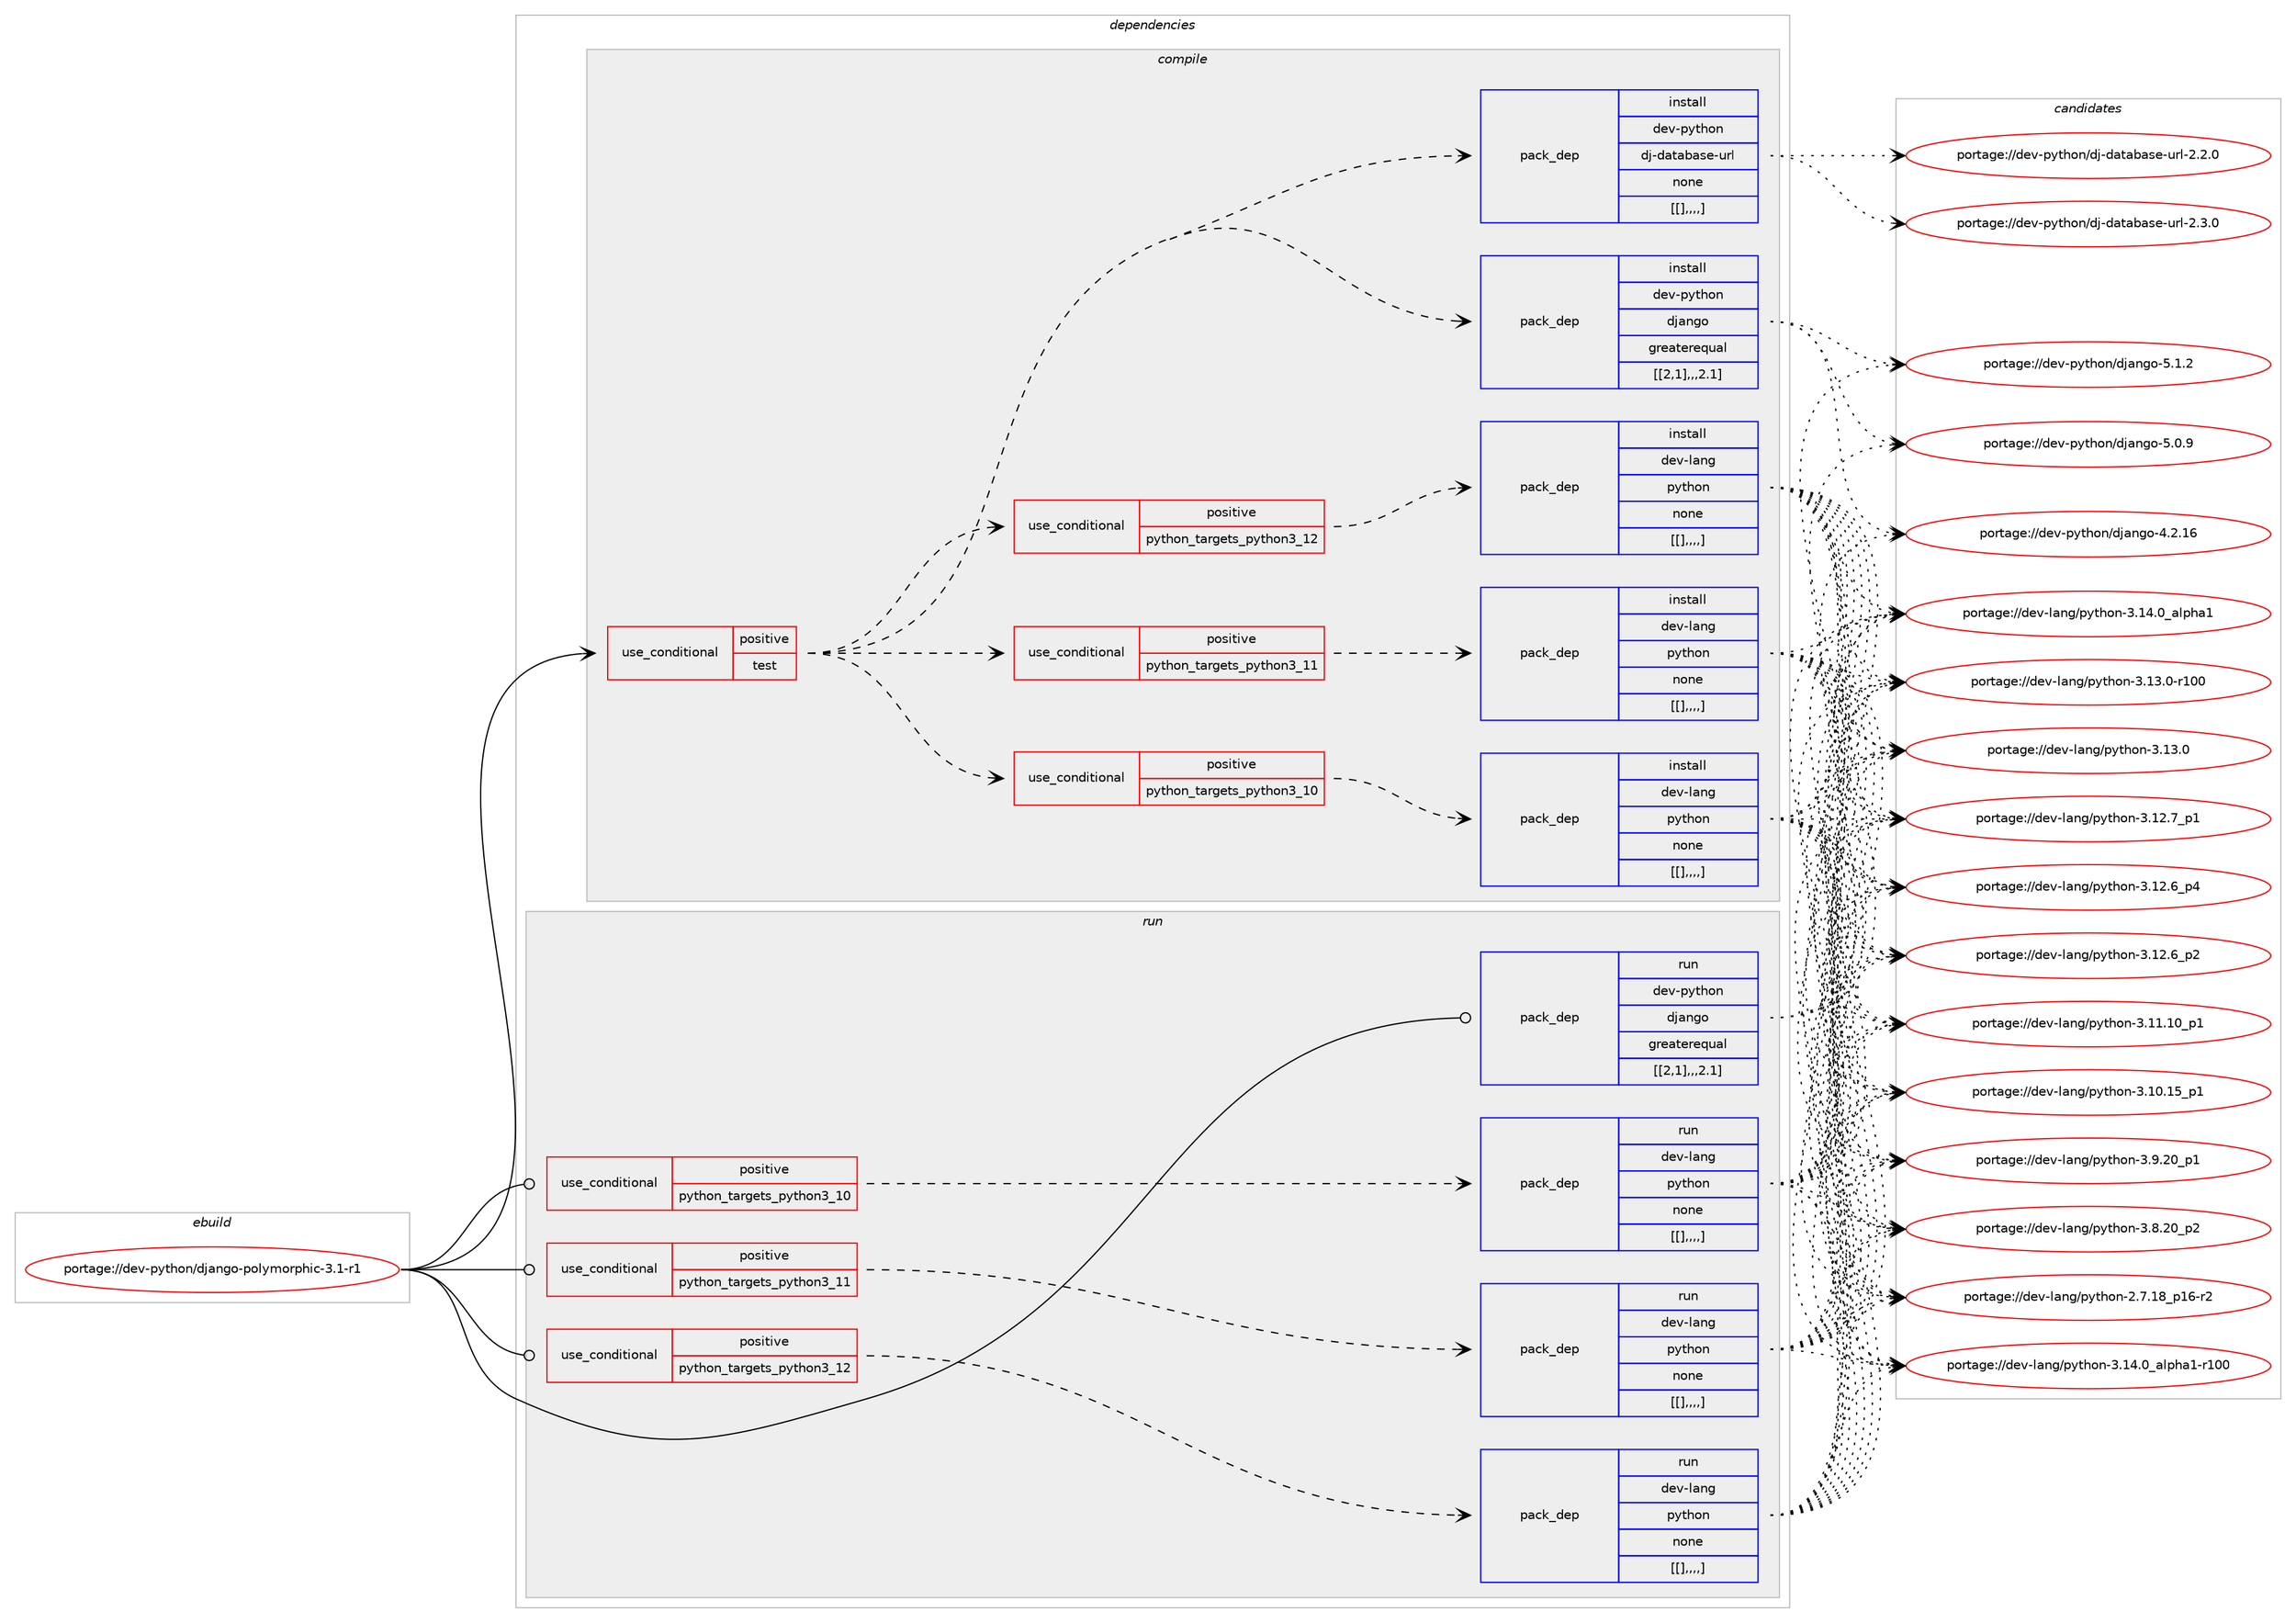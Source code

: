 digraph prolog {

# *************
# Graph options
# *************

newrank=true;
concentrate=true;
compound=true;
graph [rankdir=LR,fontname=Helvetica,fontsize=10,ranksep=1.5];#, ranksep=2.5, nodesep=0.2];
edge  [arrowhead=vee];
node  [fontname=Helvetica,fontsize=10];

# **********
# The ebuild
# **********

subgraph cluster_leftcol {
color=gray;
label=<<i>ebuild</i>>;
id [label="portage://dev-python/django-polymorphic-3.1-r1", color=red, width=4, href="../dev-python/django-polymorphic-3.1-r1.svg"];
}

# ****************
# The dependencies
# ****************

subgraph cluster_midcol {
color=gray;
label=<<i>dependencies</i>>;
subgraph cluster_compile {
fillcolor="#eeeeee";
style=filled;
label=<<i>compile</i>>;
subgraph cond34557 {
dependency150878 [label=<<TABLE BORDER="0" CELLBORDER="1" CELLSPACING="0" CELLPADDING="4"><TR><TD ROWSPAN="3" CELLPADDING="10">use_conditional</TD></TR><TR><TD>positive</TD></TR><TR><TD>test</TD></TR></TABLE>>, shape=none, color=red];
subgraph cond34559 {
dependency150881 [label=<<TABLE BORDER="0" CELLBORDER="1" CELLSPACING="0" CELLPADDING="4"><TR><TD ROWSPAN="3" CELLPADDING="10">use_conditional</TD></TR><TR><TD>positive</TD></TR><TR><TD>python_targets_python3_10</TD></TR></TABLE>>, shape=none, color=red];
subgraph pack115013 {
dependency150883 [label=<<TABLE BORDER="0" CELLBORDER="1" CELLSPACING="0" CELLPADDING="4" WIDTH="220"><TR><TD ROWSPAN="6" CELLPADDING="30">pack_dep</TD></TR><TR><TD WIDTH="110">install</TD></TR><TR><TD>dev-lang</TD></TR><TR><TD>python</TD></TR><TR><TD>none</TD></TR><TR><TD>[[],,,,]</TD></TR></TABLE>>, shape=none, color=blue];
}
dependency150881:e -> dependency150883:w [weight=20,style="dashed",arrowhead="vee"];
}
dependency150878:e -> dependency150881:w [weight=20,style="dashed",arrowhead="vee"];
subgraph cond34575 {
dependency151089 [label=<<TABLE BORDER="0" CELLBORDER="1" CELLSPACING="0" CELLPADDING="4"><TR><TD ROWSPAN="3" CELLPADDING="10">use_conditional</TD></TR><TR><TD>positive</TD></TR><TR><TD>python_targets_python3_11</TD></TR></TABLE>>, shape=none, color=red];
subgraph pack115138 {
dependency151109 [label=<<TABLE BORDER="0" CELLBORDER="1" CELLSPACING="0" CELLPADDING="4" WIDTH="220"><TR><TD ROWSPAN="6" CELLPADDING="30">pack_dep</TD></TR><TR><TD WIDTH="110">install</TD></TR><TR><TD>dev-lang</TD></TR><TR><TD>python</TD></TR><TR><TD>none</TD></TR><TR><TD>[[],,,,]</TD></TR></TABLE>>, shape=none, color=blue];
}
dependency151089:e -> dependency151109:w [weight=20,style="dashed",arrowhead="vee"];
}
dependency150878:e -> dependency151089:w [weight=20,style="dashed",arrowhead="vee"];
subgraph cond34654 {
dependency151169 [label=<<TABLE BORDER="0" CELLBORDER="1" CELLSPACING="0" CELLPADDING="4"><TR><TD ROWSPAN="3" CELLPADDING="10">use_conditional</TD></TR><TR><TD>positive</TD></TR><TR><TD>python_targets_python3_12</TD></TR></TABLE>>, shape=none, color=red];
subgraph pack115181 {
dependency151235 [label=<<TABLE BORDER="0" CELLBORDER="1" CELLSPACING="0" CELLPADDING="4" WIDTH="220"><TR><TD ROWSPAN="6" CELLPADDING="30">pack_dep</TD></TR><TR><TD WIDTH="110">install</TD></TR><TR><TD>dev-lang</TD></TR><TR><TD>python</TD></TR><TR><TD>none</TD></TR><TR><TD>[[],,,,]</TD></TR></TABLE>>, shape=none, color=blue];
}
dependency151169:e -> dependency151235:w [weight=20,style="dashed",arrowhead="vee"];
}
dependency150878:e -> dependency151169:w [weight=20,style="dashed",arrowhead="vee"];
subgraph pack115232 {
dependency151262 [label=<<TABLE BORDER="0" CELLBORDER="1" CELLSPACING="0" CELLPADDING="4" WIDTH="220"><TR><TD ROWSPAN="6" CELLPADDING="30">pack_dep</TD></TR><TR><TD WIDTH="110">install</TD></TR><TR><TD>dev-python</TD></TR><TR><TD>django</TD></TR><TR><TD>greaterequal</TD></TR><TR><TD>[[2,1],,,2.1]</TD></TR></TABLE>>, shape=none, color=blue];
}
dependency150878:e -> dependency151262:w [weight=20,style="dashed",arrowhead="vee"];
subgraph pack115278 {
dependency151321 [label=<<TABLE BORDER="0" CELLBORDER="1" CELLSPACING="0" CELLPADDING="4" WIDTH="220"><TR><TD ROWSPAN="6" CELLPADDING="30">pack_dep</TD></TR><TR><TD WIDTH="110">install</TD></TR><TR><TD>dev-python</TD></TR><TR><TD>dj-database-url</TD></TR><TR><TD>none</TD></TR><TR><TD>[[],,,,]</TD></TR></TABLE>>, shape=none, color=blue];
}
dependency150878:e -> dependency151321:w [weight=20,style="dashed",arrowhead="vee"];
}
id:e -> dependency150878:w [weight=20,style="solid",arrowhead="vee"];
}
subgraph cluster_compileandrun {
fillcolor="#eeeeee";
style=filled;
label=<<i>compile and run</i>>;
}
subgraph cluster_run {
fillcolor="#eeeeee";
style=filled;
label=<<i>run</i>>;
subgraph cond34745 {
dependency151397 [label=<<TABLE BORDER="0" CELLBORDER="1" CELLSPACING="0" CELLPADDING="4"><TR><TD ROWSPAN="3" CELLPADDING="10">use_conditional</TD></TR><TR><TD>positive</TD></TR><TR><TD>python_targets_python3_10</TD></TR></TABLE>>, shape=none, color=red];
subgraph pack115326 {
dependency151403 [label=<<TABLE BORDER="0" CELLBORDER="1" CELLSPACING="0" CELLPADDING="4" WIDTH="220"><TR><TD ROWSPAN="6" CELLPADDING="30">pack_dep</TD></TR><TR><TD WIDTH="110">run</TD></TR><TR><TD>dev-lang</TD></TR><TR><TD>python</TD></TR><TR><TD>none</TD></TR><TR><TD>[[],,,,]</TD></TR></TABLE>>, shape=none, color=blue];
}
dependency151397:e -> dependency151403:w [weight=20,style="dashed",arrowhead="vee"];
}
id:e -> dependency151397:w [weight=20,style="solid",arrowhead="odot"];
subgraph cond34752 {
dependency151414 [label=<<TABLE BORDER="0" CELLBORDER="1" CELLSPACING="0" CELLPADDING="4"><TR><TD ROWSPAN="3" CELLPADDING="10">use_conditional</TD></TR><TR><TD>positive</TD></TR><TR><TD>python_targets_python3_11</TD></TR></TABLE>>, shape=none, color=red];
subgraph pack115335 {
dependency151417 [label=<<TABLE BORDER="0" CELLBORDER="1" CELLSPACING="0" CELLPADDING="4" WIDTH="220"><TR><TD ROWSPAN="6" CELLPADDING="30">pack_dep</TD></TR><TR><TD WIDTH="110">run</TD></TR><TR><TD>dev-lang</TD></TR><TR><TD>python</TD></TR><TR><TD>none</TD></TR><TR><TD>[[],,,,]</TD></TR></TABLE>>, shape=none, color=blue];
}
dependency151414:e -> dependency151417:w [weight=20,style="dashed",arrowhead="vee"];
}
id:e -> dependency151414:w [weight=20,style="solid",arrowhead="odot"];
subgraph cond34756 {
dependency151431 [label=<<TABLE BORDER="0" CELLBORDER="1" CELLSPACING="0" CELLPADDING="4"><TR><TD ROWSPAN="3" CELLPADDING="10">use_conditional</TD></TR><TR><TD>positive</TD></TR><TR><TD>python_targets_python3_12</TD></TR></TABLE>>, shape=none, color=red];
subgraph pack115348 {
dependency151438 [label=<<TABLE BORDER="0" CELLBORDER="1" CELLSPACING="0" CELLPADDING="4" WIDTH="220"><TR><TD ROWSPAN="6" CELLPADDING="30">pack_dep</TD></TR><TR><TD WIDTH="110">run</TD></TR><TR><TD>dev-lang</TD></TR><TR><TD>python</TD></TR><TR><TD>none</TD></TR><TR><TD>[[],,,,]</TD></TR></TABLE>>, shape=none, color=blue];
}
dependency151431:e -> dependency151438:w [weight=20,style="dashed",arrowhead="vee"];
}
id:e -> dependency151431:w [weight=20,style="solid",arrowhead="odot"];
subgraph pack115351 {
dependency151443 [label=<<TABLE BORDER="0" CELLBORDER="1" CELLSPACING="0" CELLPADDING="4" WIDTH="220"><TR><TD ROWSPAN="6" CELLPADDING="30">pack_dep</TD></TR><TR><TD WIDTH="110">run</TD></TR><TR><TD>dev-python</TD></TR><TR><TD>django</TD></TR><TR><TD>greaterequal</TD></TR><TR><TD>[[2,1],,,2.1]</TD></TR></TABLE>>, shape=none, color=blue];
}
id:e -> dependency151443:w [weight=20,style="solid",arrowhead="odot"];
}
}

# **************
# The candidates
# **************

subgraph cluster_choices {
rank=same;
color=gray;
label=<<i>candidates</i>>;

subgraph choice115180 {
color=black;
nodesep=1;
choice100101118451089711010347112121116104111110455146495246489597108112104974945114494848 [label="portage://dev-lang/python-3.14.0_alpha1-r100", color=red, width=4,href="../dev-lang/python-3.14.0_alpha1-r100.svg"];
choice1001011184510897110103471121211161041111104551464952464895971081121049749 [label="portage://dev-lang/python-3.14.0_alpha1", color=red, width=4,href="../dev-lang/python-3.14.0_alpha1.svg"];
choice1001011184510897110103471121211161041111104551464951464845114494848 [label="portage://dev-lang/python-3.13.0-r100", color=red, width=4,href="../dev-lang/python-3.13.0-r100.svg"];
choice10010111845108971101034711212111610411111045514649514648 [label="portage://dev-lang/python-3.13.0", color=red, width=4,href="../dev-lang/python-3.13.0.svg"];
choice100101118451089711010347112121116104111110455146495046559511249 [label="portage://dev-lang/python-3.12.7_p1", color=red, width=4,href="../dev-lang/python-3.12.7_p1.svg"];
choice100101118451089711010347112121116104111110455146495046549511252 [label="portage://dev-lang/python-3.12.6_p4", color=red, width=4,href="../dev-lang/python-3.12.6_p4.svg"];
choice100101118451089711010347112121116104111110455146495046549511250 [label="portage://dev-lang/python-3.12.6_p2", color=red, width=4,href="../dev-lang/python-3.12.6_p2.svg"];
choice10010111845108971101034711212111610411111045514649494649489511249 [label="portage://dev-lang/python-3.11.10_p1", color=red, width=4,href="../dev-lang/python-3.11.10_p1.svg"];
choice10010111845108971101034711212111610411111045514649484649539511249 [label="portage://dev-lang/python-3.10.15_p1", color=red, width=4,href="../dev-lang/python-3.10.15_p1.svg"];
choice100101118451089711010347112121116104111110455146574650489511249 [label="portage://dev-lang/python-3.9.20_p1", color=red, width=4,href="../dev-lang/python-3.9.20_p1.svg"];
choice100101118451089711010347112121116104111110455146564650489511250 [label="portage://dev-lang/python-3.8.20_p2", color=red, width=4,href="../dev-lang/python-3.8.20_p2.svg"];
choice100101118451089711010347112121116104111110455046554649569511249544511450 [label="portage://dev-lang/python-2.7.18_p16-r2", color=red, width=4,href="../dev-lang/python-2.7.18_p16-r2.svg"];
dependency150883:e -> choice100101118451089711010347112121116104111110455146495246489597108112104974945114494848:w [style=dotted,weight="100"];
dependency150883:e -> choice1001011184510897110103471121211161041111104551464952464895971081121049749:w [style=dotted,weight="100"];
dependency150883:e -> choice1001011184510897110103471121211161041111104551464951464845114494848:w [style=dotted,weight="100"];
dependency150883:e -> choice10010111845108971101034711212111610411111045514649514648:w [style=dotted,weight="100"];
dependency150883:e -> choice100101118451089711010347112121116104111110455146495046559511249:w [style=dotted,weight="100"];
dependency150883:e -> choice100101118451089711010347112121116104111110455146495046549511252:w [style=dotted,weight="100"];
dependency150883:e -> choice100101118451089711010347112121116104111110455146495046549511250:w [style=dotted,weight="100"];
dependency150883:e -> choice10010111845108971101034711212111610411111045514649494649489511249:w [style=dotted,weight="100"];
dependency150883:e -> choice10010111845108971101034711212111610411111045514649484649539511249:w [style=dotted,weight="100"];
dependency150883:e -> choice100101118451089711010347112121116104111110455146574650489511249:w [style=dotted,weight="100"];
dependency150883:e -> choice100101118451089711010347112121116104111110455146564650489511250:w [style=dotted,weight="100"];
dependency150883:e -> choice100101118451089711010347112121116104111110455046554649569511249544511450:w [style=dotted,weight="100"];
}
subgraph choice115232 {
color=black;
nodesep=1;
choice100101118451089711010347112121116104111110455146495246489597108112104974945114494848 [label="portage://dev-lang/python-3.14.0_alpha1-r100", color=red, width=4,href="../dev-lang/python-3.14.0_alpha1-r100.svg"];
choice1001011184510897110103471121211161041111104551464952464895971081121049749 [label="portage://dev-lang/python-3.14.0_alpha1", color=red, width=4,href="../dev-lang/python-3.14.0_alpha1.svg"];
choice1001011184510897110103471121211161041111104551464951464845114494848 [label="portage://dev-lang/python-3.13.0-r100", color=red, width=4,href="../dev-lang/python-3.13.0-r100.svg"];
choice10010111845108971101034711212111610411111045514649514648 [label="portage://dev-lang/python-3.13.0", color=red, width=4,href="../dev-lang/python-3.13.0.svg"];
choice100101118451089711010347112121116104111110455146495046559511249 [label="portage://dev-lang/python-3.12.7_p1", color=red, width=4,href="../dev-lang/python-3.12.7_p1.svg"];
choice100101118451089711010347112121116104111110455146495046549511252 [label="portage://dev-lang/python-3.12.6_p4", color=red, width=4,href="../dev-lang/python-3.12.6_p4.svg"];
choice100101118451089711010347112121116104111110455146495046549511250 [label="portage://dev-lang/python-3.12.6_p2", color=red, width=4,href="../dev-lang/python-3.12.6_p2.svg"];
choice10010111845108971101034711212111610411111045514649494649489511249 [label="portage://dev-lang/python-3.11.10_p1", color=red, width=4,href="../dev-lang/python-3.11.10_p1.svg"];
choice10010111845108971101034711212111610411111045514649484649539511249 [label="portage://dev-lang/python-3.10.15_p1", color=red, width=4,href="../dev-lang/python-3.10.15_p1.svg"];
choice100101118451089711010347112121116104111110455146574650489511249 [label="portage://dev-lang/python-3.9.20_p1", color=red, width=4,href="../dev-lang/python-3.9.20_p1.svg"];
choice100101118451089711010347112121116104111110455146564650489511250 [label="portage://dev-lang/python-3.8.20_p2", color=red, width=4,href="../dev-lang/python-3.8.20_p2.svg"];
choice100101118451089711010347112121116104111110455046554649569511249544511450 [label="portage://dev-lang/python-2.7.18_p16-r2", color=red, width=4,href="../dev-lang/python-2.7.18_p16-r2.svg"];
dependency151109:e -> choice100101118451089711010347112121116104111110455146495246489597108112104974945114494848:w [style=dotted,weight="100"];
dependency151109:e -> choice1001011184510897110103471121211161041111104551464952464895971081121049749:w [style=dotted,weight="100"];
dependency151109:e -> choice1001011184510897110103471121211161041111104551464951464845114494848:w [style=dotted,weight="100"];
dependency151109:e -> choice10010111845108971101034711212111610411111045514649514648:w [style=dotted,weight="100"];
dependency151109:e -> choice100101118451089711010347112121116104111110455146495046559511249:w [style=dotted,weight="100"];
dependency151109:e -> choice100101118451089711010347112121116104111110455146495046549511252:w [style=dotted,weight="100"];
dependency151109:e -> choice100101118451089711010347112121116104111110455146495046549511250:w [style=dotted,weight="100"];
dependency151109:e -> choice10010111845108971101034711212111610411111045514649494649489511249:w [style=dotted,weight="100"];
dependency151109:e -> choice10010111845108971101034711212111610411111045514649484649539511249:w [style=dotted,weight="100"];
dependency151109:e -> choice100101118451089711010347112121116104111110455146574650489511249:w [style=dotted,weight="100"];
dependency151109:e -> choice100101118451089711010347112121116104111110455146564650489511250:w [style=dotted,weight="100"];
dependency151109:e -> choice100101118451089711010347112121116104111110455046554649569511249544511450:w [style=dotted,weight="100"];
}
subgraph choice115238 {
color=black;
nodesep=1;
choice100101118451089711010347112121116104111110455146495246489597108112104974945114494848 [label="portage://dev-lang/python-3.14.0_alpha1-r100", color=red, width=4,href="../dev-lang/python-3.14.0_alpha1-r100.svg"];
choice1001011184510897110103471121211161041111104551464952464895971081121049749 [label="portage://dev-lang/python-3.14.0_alpha1", color=red, width=4,href="../dev-lang/python-3.14.0_alpha1.svg"];
choice1001011184510897110103471121211161041111104551464951464845114494848 [label="portage://dev-lang/python-3.13.0-r100", color=red, width=4,href="../dev-lang/python-3.13.0-r100.svg"];
choice10010111845108971101034711212111610411111045514649514648 [label="portage://dev-lang/python-3.13.0", color=red, width=4,href="../dev-lang/python-3.13.0.svg"];
choice100101118451089711010347112121116104111110455146495046559511249 [label="portage://dev-lang/python-3.12.7_p1", color=red, width=4,href="../dev-lang/python-3.12.7_p1.svg"];
choice100101118451089711010347112121116104111110455146495046549511252 [label="portage://dev-lang/python-3.12.6_p4", color=red, width=4,href="../dev-lang/python-3.12.6_p4.svg"];
choice100101118451089711010347112121116104111110455146495046549511250 [label="portage://dev-lang/python-3.12.6_p2", color=red, width=4,href="../dev-lang/python-3.12.6_p2.svg"];
choice10010111845108971101034711212111610411111045514649494649489511249 [label="portage://dev-lang/python-3.11.10_p1", color=red, width=4,href="../dev-lang/python-3.11.10_p1.svg"];
choice10010111845108971101034711212111610411111045514649484649539511249 [label="portage://dev-lang/python-3.10.15_p1", color=red, width=4,href="../dev-lang/python-3.10.15_p1.svg"];
choice100101118451089711010347112121116104111110455146574650489511249 [label="portage://dev-lang/python-3.9.20_p1", color=red, width=4,href="../dev-lang/python-3.9.20_p1.svg"];
choice100101118451089711010347112121116104111110455146564650489511250 [label="portage://dev-lang/python-3.8.20_p2", color=red, width=4,href="../dev-lang/python-3.8.20_p2.svg"];
choice100101118451089711010347112121116104111110455046554649569511249544511450 [label="portage://dev-lang/python-2.7.18_p16-r2", color=red, width=4,href="../dev-lang/python-2.7.18_p16-r2.svg"];
dependency151235:e -> choice100101118451089711010347112121116104111110455146495246489597108112104974945114494848:w [style=dotted,weight="100"];
dependency151235:e -> choice1001011184510897110103471121211161041111104551464952464895971081121049749:w [style=dotted,weight="100"];
dependency151235:e -> choice1001011184510897110103471121211161041111104551464951464845114494848:w [style=dotted,weight="100"];
dependency151235:e -> choice10010111845108971101034711212111610411111045514649514648:w [style=dotted,weight="100"];
dependency151235:e -> choice100101118451089711010347112121116104111110455146495046559511249:w [style=dotted,weight="100"];
dependency151235:e -> choice100101118451089711010347112121116104111110455146495046549511252:w [style=dotted,weight="100"];
dependency151235:e -> choice100101118451089711010347112121116104111110455146495046549511250:w [style=dotted,weight="100"];
dependency151235:e -> choice10010111845108971101034711212111610411111045514649494649489511249:w [style=dotted,weight="100"];
dependency151235:e -> choice10010111845108971101034711212111610411111045514649484649539511249:w [style=dotted,weight="100"];
dependency151235:e -> choice100101118451089711010347112121116104111110455146574650489511249:w [style=dotted,weight="100"];
dependency151235:e -> choice100101118451089711010347112121116104111110455146564650489511250:w [style=dotted,weight="100"];
dependency151235:e -> choice100101118451089711010347112121116104111110455046554649569511249544511450:w [style=dotted,weight="100"];
}
subgraph choice115254 {
color=black;
nodesep=1;
choice100101118451121211161041111104710010697110103111455346494650 [label="portage://dev-python/django-5.1.2", color=red, width=4,href="../dev-python/django-5.1.2.svg"];
choice100101118451121211161041111104710010697110103111455346484657 [label="portage://dev-python/django-5.0.9", color=red, width=4,href="../dev-python/django-5.0.9.svg"];
choice10010111845112121116104111110471001069711010311145524650464954 [label="portage://dev-python/django-4.2.16", color=red, width=4,href="../dev-python/django-4.2.16.svg"];
dependency151262:e -> choice100101118451121211161041111104710010697110103111455346494650:w [style=dotted,weight="100"];
dependency151262:e -> choice100101118451121211161041111104710010697110103111455346484657:w [style=dotted,weight="100"];
dependency151262:e -> choice10010111845112121116104111110471001069711010311145524650464954:w [style=dotted,weight="100"];
}
subgraph choice115255 {
color=black;
nodesep=1;
choice1001011184511212111610411111047100106451009711697989711510145117114108455046514648 [label="portage://dev-python/dj-database-url-2.3.0", color=red, width=4,href="../dev-python/dj-database-url-2.3.0.svg"];
choice1001011184511212111610411111047100106451009711697989711510145117114108455046504648 [label="portage://dev-python/dj-database-url-2.2.0", color=red, width=4,href="../dev-python/dj-database-url-2.2.0.svg"];
dependency151321:e -> choice1001011184511212111610411111047100106451009711697989711510145117114108455046514648:w [style=dotted,weight="100"];
dependency151321:e -> choice1001011184511212111610411111047100106451009711697989711510145117114108455046504648:w [style=dotted,weight="100"];
}
subgraph choice115257 {
color=black;
nodesep=1;
choice100101118451089711010347112121116104111110455146495246489597108112104974945114494848 [label="portage://dev-lang/python-3.14.0_alpha1-r100", color=red, width=4,href="../dev-lang/python-3.14.0_alpha1-r100.svg"];
choice1001011184510897110103471121211161041111104551464952464895971081121049749 [label="portage://dev-lang/python-3.14.0_alpha1", color=red, width=4,href="../dev-lang/python-3.14.0_alpha1.svg"];
choice1001011184510897110103471121211161041111104551464951464845114494848 [label="portage://dev-lang/python-3.13.0-r100", color=red, width=4,href="../dev-lang/python-3.13.0-r100.svg"];
choice10010111845108971101034711212111610411111045514649514648 [label="portage://dev-lang/python-3.13.0", color=red, width=4,href="../dev-lang/python-3.13.0.svg"];
choice100101118451089711010347112121116104111110455146495046559511249 [label="portage://dev-lang/python-3.12.7_p1", color=red, width=4,href="../dev-lang/python-3.12.7_p1.svg"];
choice100101118451089711010347112121116104111110455146495046549511252 [label="portage://dev-lang/python-3.12.6_p4", color=red, width=4,href="../dev-lang/python-3.12.6_p4.svg"];
choice100101118451089711010347112121116104111110455146495046549511250 [label="portage://dev-lang/python-3.12.6_p2", color=red, width=4,href="../dev-lang/python-3.12.6_p2.svg"];
choice10010111845108971101034711212111610411111045514649494649489511249 [label="portage://dev-lang/python-3.11.10_p1", color=red, width=4,href="../dev-lang/python-3.11.10_p1.svg"];
choice10010111845108971101034711212111610411111045514649484649539511249 [label="portage://dev-lang/python-3.10.15_p1", color=red, width=4,href="../dev-lang/python-3.10.15_p1.svg"];
choice100101118451089711010347112121116104111110455146574650489511249 [label="portage://dev-lang/python-3.9.20_p1", color=red, width=4,href="../dev-lang/python-3.9.20_p1.svg"];
choice100101118451089711010347112121116104111110455146564650489511250 [label="portage://dev-lang/python-3.8.20_p2", color=red, width=4,href="../dev-lang/python-3.8.20_p2.svg"];
choice100101118451089711010347112121116104111110455046554649569511249544511450 [label="portage://dev-lang/python-2.7.18_p16-r2", color=red, width=4,href="../dev-lang/python-2.7.18_p16-r2.svg"];
dependency151403:e -> choice100101118451089711010347112121116104111110455146495246489597108112104974945114494848:w [style=dotted,weight="100"];
dependency151403:e -> choice1001011184510897110103471121211161041111104551464952464895971081121049749:w [style=dotted,weight="100"];
dependency151403:e -> choice1001011184510897110103471121211161041111104551464951464845114494848:w [style=dotted,weight="100"];
dependency151403:e -> choice10010111845108971101034711212111610411111045514649514648:w [style=dotted,weight="100"];
dependency151403:e -> choice100101118451089711010347112121116104111110455146495046559511249:w [style=dotted,weight="100"];
dependency151403:e -> choice100101118451089711010347112121116104111110455146495046549511252:w [style=dotted,weight="100"];
dependency151403:e -> choice100101118451089711010347112121116104111110455146495046549511250:w [style=dotted,weight="100"];
dependency151403:e -> choice10010111845108971101034711212111610411111045514649494649489511249:w [style=dotted,weight="100"];
dependency151403:e -> choice10010111845108971101034711212111610411111045514649484649539511249:w [style=dotted,weight="100"];
dependency151403:e -> choice100101118451089711010347112121116104111110455146574650489511249:w [style=dotted,weight="100"];
dependency151403:e -> choice100101118451089711010347112121116104111110455146564650489511250:w [style=dotted,weight="100"];
dependency151403:e -> choice100101118451089711010347112121116104111110455046554649569511249544511450:w [style=dotted,weight="100"];
}
subgraph choice115300 {
color=black;
nodesep=1;
choice100101118451089711010347112121116104111110455146495246489597108112104974945114494848 [label="portage://dev-lang/python-3.14.0_alpha1-r100", color=red, width=4,href="../dev-lang/python-3.14.0_alpha1-r100.svg"];
choice1001011184510897110103471121211161041111104551464952464895971081121049749 [label="portage://dev-lang/python-3.14.0_alpha1", color=red, width=4,href="../dev-lang/python-3.14.0_alpha1.svg"];
choice1001011184510897110103471121211161041111104551464951464845114494848 [label="portage://dev-lang/python-3.13.0-r100", color=red, width=4,href="../dev-lang/python-3.13.0-r100.svg"];
choice10010111845108971101034711212111610411111045514649514648 [label="portage://dev-lang/python-3.13.0", color=red, width=4,href="../dev-lang/python-3.13.0.svg"];
choice100101118451089711010347112121116104111110455146495046559511249 [label="portage://dev-lang/python-3.12.7_p1", color=red, width=4,href="../dev-lang/python-3.12.7_p1.svg"];
choice100101118451089711010347112121116104111110455146495046549511252 [label="portage://dev-lang/python-3.12.6_p4", color=red, width=4,href="../dev-lang/python-3.12.6_p4.svg"];
choice100101118451089711010347112121116104111110455146495046549511250 [label="portage://dev-lang/python-3.12.6_p2", color=red, width=4,href="../dev-lang/python-3.12.6_p2.svg"];
choice10010111845108971101034711212111610411111045514649494649489511249 [label="portage://dev-lang/python-3.11.10_p1", color=red, width=4,href="../dev-lang/python-3.11.10_p1.svg"];
choice10010111845108971101034711212111610411111045514649484649539511249 [label="portage://dev-lang/python-3.10.15_p1", color=red, width=4,href="../dev-lang/python-3.10.15_p1.svg"];
choice100101118451089711010347112121116104111110455146574650489511249 [label="portage://dev-lang/python-3.9.20_p1", color=red, width=4,href="../dev-lang/python-3.9.20_p1.svg"];
choice100101118451089711010347112121116104111110455146564650489511250 [label="portage://dev-lang/python-3.8.20_p2", color=red, width=4,href="../dev-lang/python-3.8.20_p2.svg"];
choice100101118451089711010347112121116104111110455046554649569511249544511450 [label="portage://dev-lang/python-2.7.18_p16-r2", color=red, width=4,href="../dev-lang/python-2.7.18_p16-r2.svg"];
dependency151417:e -> choice100101118451089711010347112121116104111110455146495246489597108112104974945114494848:w [style=dotted,weight="100"];
dependency151417:e -> choice1001011184510897110103471121211161041111104551464952464895971081121049749:w [style=dotted,weight="100"];
dependency151417:e -> choice1001011184510897110103471121211161041111104551464951464845114494848:w [style=dotted,weight="100"];
dependency151417:e -> choice10010111845108971101034711212111610411111045514649514648:w [style=dotted,weight="100"];
dependency151417:e -> choice100101118451089711010347112121116104111110455146495046559511249:w [style=dotted,weight="100"];
dependency151417:e -> choice100101118451089711010347112121116104111110455146495046549511252:w [style=dotted,weight="100"];
dependency151417:e -> choice100101118451089711010347112121116104111110455146495046549511250:w [style=dotted,weight="100"];
dependency151417:e -> choice10010111845108971101034711212111610411111045514649494649489511249:w [style=dotted,weight="100"];
dependency151417:e -> choice10010111845108971101034711212111610411111045514649484649539511249:w [style=dotted,weight="100"];
dependency151417:e -> choice100101118451089711010347112121116104111110455146574650489511249:w [style=dotted,weight="100"];
dependency151417:e -> choice100101118451089711010347112121116104111110455146564650489511250:w [style=dotted,weight="100"];
dependency151417:e -> choice100101118451089711010347112121116104111110455046554649569511249544511450:w [style=dotted,weight="100"];
}
subgraph choice115327 {
color=black;
nodesep=1;
choice100101118451089711010347112121116104111110455146495246489597108112104974945114494848 [label="portage://dev-lang/python-3.14.0_alpha1-r100", color=red, width=4,href="../dev-lang/python-3.14.0_alpha1-r100.svg"];
choice1001011184510897110103471121211161041111104551464952464895971081121049749 [label="portage://dev-lang/python-3.14.0_alpha1", color=red, width=4,href="../dev-lang/python-3.14.0_alpha1.svg"];
choice1001011184510897110103471121211161041111104551464951464845114494848 [label="portage://dev-lang/python-3.13.0-r100", color=red, width=4,href="../dev-lang/python-3.13.0-r100.svg"];
choice10010111845108971101034711212111610411111045514649514648 [label="portage://dev-lang/python-3.13.0", color=red, width=4,href="../dev-lang/python-3.13.0.svg"];
choice100101118451089711010347112121116104111110455146495046559511249 [label="portage://dev-lang/python-3.12.7_p1", color=red, width=4,href="../dev-lang/python-3.12.7_p1.svg"];
choice100101118451089711010347112121116104111110455146495046549511252 [label="portage://dev-lang/python-3.12.6_p4", color=red, width=4,href="../dev-lang/python-3.12.6_p4.svg"];
choice100101118451089711010347112121116104111110455146495046549511250 [label="portage://dev-lang/python-3.12.6_p2", color=red, width=4,href="../dev-lang/python-3.12.6_p2.svg"];
choice10010111845108971101034711212111610411111045514649494649489511249 [label="portage://dev-lang/python-3.11.10_p1", color=red, width=4,href="../dev-lang/python-3.11.10_p1.svg"];
choice10010111845108971101034711212111610411111045514649484649539511249 [label="portage://dev-lang/python-3.10.15_p1", color=red, width=4,href="../dev-lang/python-3.10.15_p1.svg"];
choice100101118451089711010347112121116104111110455146574650489511249 [label="portage://dev-lang/python-3.9.20_p1", color=red, width=4,href="../dev-lang/python-3.9.20_p1.svg"];
choice100101118451089711010347112121116104111110455146564650489511250 [label="portage://dev-lang/python-3.8.20_p2", color=red, width=4,href="../dev-lang/python-3.8.20_p2.svg"];
choice100101118451089711010347112121116104111110455046554649569511249544511450 [label="portage://dev-lang/python-2.7.18_p16-r2", color=red, width=4,href="../dev-lang/python-2.7.18_p16-r2.svg"];
dependency151438:e -> choice100101118451089711010347112121116104111110455146495246489597108112104974945114494848:w [style=dotted,weight="100"];
dependency151438:e -> choice1001011184510897110103471121211161041111104551464952464895971081121049749:w [style=dotted,weight="100"];
dependency151438:e -> choice1001011184510897110103471121211161041111104551464951464845114494848:w [style=dotted,weight="100"];
dependency151438:e -> choice10010111845108971101034711212111610411111045514649514648:w [style=dotted,weight="100"];
dependency151438:e -> choice100101118451089711010347112121116104111110455146495046559511249:w [style=dotted,weight="100"];
dependency151438:e -> choice100101118451089711010347112121116104111110455146495046549511252:w [style=dotted,weight="100"];
dependency151438:e -> choice100101118451089711010347112121116104111110455146495046549511250:w [style=dotted,weight="100"];
dependency151438:e -> choice10010111845108971101034711212111610411111045514649494649489511249:w [style=dotted,weight="100"];
dependency151438:e -> choice10010111845108971101034711212111610411111045514649484649539511249:w [style=dotted,weight="100"];
dependency151438:e -> choice100101118451089711010347112121116104111110455146574650489511249:w [style=dotted,weight="100"];
dependency151438:e -> choice100101118451089711010347112121116104111110455146564650489511250:w [style=dotted,weight="100"];
dependency151438:e -> choice100101118451089711010347112121116104111110455046554649569511249544511450:w [style=dotted,weight="100"];
}
subgraph choice115362 {
color=black;
nodesep=1;
choice100101118451121211161041111104710010697110103111455346494650 [label="portage://dev-python/django-5.1.2", color=red, width=4,href="../dev-python/django-5.1.2.svg"];
choice100101118451121211161041111104710010697110103111455346484657 [label="portage://dev-python/django-5.0.9", color=red, width=4,href="../dev-python/django-5.0.9.svg"];
choice10010111845112121116104111110471001069711010311145524650464954 [label="portage://dev-python/django-4.2.16", color=red, width=4,href="../dev-python/django-4.2.16.svg"];
dependency151443:e -> choice100101118451121211161041111104710010697110103111455346494650:w [style=dotted,weight="100"];
dependency151443:e -> choice100101118451121211161041111104710010697110103111455346484657:w [style=dotted,weight="100"];
dependency151443:e -> choice10010111845112121116104111110471001069711010311145524650464954:w [style=dotted,weight="100"];
}
}

}
